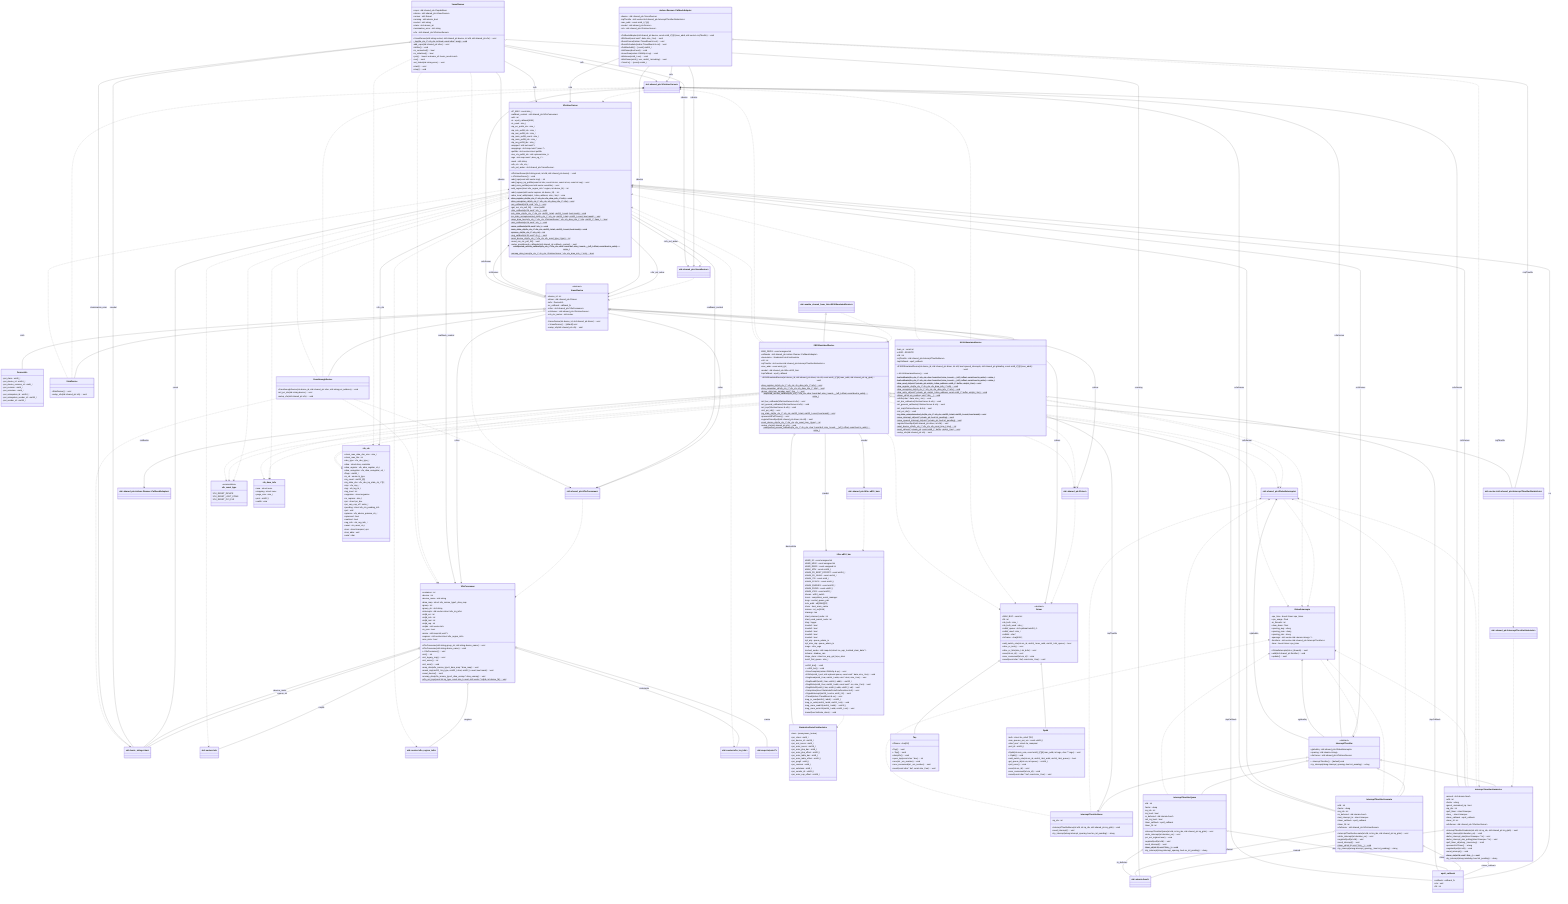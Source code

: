 classDiagram
    class C_0000159384585232022465["std::basic_string&lt;char&gt;"]
    class C_0000159384585232022465 {
    }
    class C_0001153561525776166210["std::vector&lt;int&gt;"]
    class C_0001153561525776166210 {
    }
    class C_0000817513665081818287["std::vector&lt;vfio_region_info&gt;"]
    class C_0000817513665081818287 {
    }
    class C_0001426916056678973706["std::vector&lt;vfio_irq_info&gt;"]
    class C_0001426916056678973706 {
    }
    class C_0000882888851728517853["std::map&lt;int,void *&gt;"]
    class C_0000882888851728517853 {
    }
    class C_0001166363642678166101["std::shared_ptr&lt;VfioUserServer&gt;"]
    class C_0001166363642678166101 {
    }
    class C_0000502874287095223506["std::shared_ptr&lt;Driver&gt;"]
    class C_0000502874287095223506 {
    }
    class C_0001971126231936469896["std::shared_ptr&lt;VfioConsumer&gt;"]
    class C_0001971126231936469896 {
    }
    class C_0001262495404562165711["std::shared_ptr&lt;VmuxDevice&gt;"]
    class C_0001262495404562165711 {
    }
    class C_0001598371225436193130["std::shared_ptr&lt;GlobalInterrupts&gt;"]
    class C_0001598371225436193130 {
    }
    class C_0000538562716212317677["std::atomic&lt;bool&gt;"]
    class C_0000538562716212317677 {
    }
    class C_0001648059833109594900["std::shared_ptr&lt;nicbm::Runner::CallbackAdaptor&gt;"]
    class C_0001648059833109594900 {
    }
    class C_0000687675254791031051["std::shared_ptr&lt;InterruptThrottlerSimbricks&gt;"]
    class C_0000687675254791031051 {
    }
    class C_0000465012928585661657["std::vector&lt;std::shared_ptr&lt;InterruptThrottlerSimbricks&gt;&gt;"]
    class C_0000465012928585661657 {
    }
    class C_0000839121551068282508["std::shared_ptr&lt;i40e::e810_bm&gt;"]
    class C_0000839121551068282508 {
    }
    class C_0001492703530391184707["std::enable_shared_from_this&lt;E810EmulatedDevice&gt;"]
    class C_0001492703530391184707 {
    }
    class C_0001892230395131685611["vfu_reset_type"]
    class C_0001892230395131685611 {
        <<enumeration>>
        VFU_RESET_DEVICE
        VFU_RESET_LOST_CONN
        VFU_RESET_PCI_FLR
    }
    class C_0000603863169292284121["vfu_dma_info"]
    class C_0000603863169292284121 {
        +iova : struct iovec
        +mapping : struct iovec
        +page_size : size_t
        +prot : uint32_t
        +vaddr : void *
    }
    class C_0000296937369614603999["SimbricksProtoPcieDevIntro"]
    class C_0000296937369614603999 {
        +bars : &lpar;anonymous_foobar&rpar;
        +pci_class : uint8_t
        +pci_device_id : uint16_t
        +pci_msi_nvecs : uint8_t
        +pci_msix_nvecs : uint16_t
        +pci_msix_pba_bar : uint8_t
        +pci_msix_pba_offset : uint32_t
        +pci_msix_table_bar : uint8_t
        +pci_msix_table_offset : uint32_t
        +pci_progif : uint8_t
        +pci_revision : uint8_t
        +pci_subclass : uint8_t
        +pci_vendor_id : uint16_t
        +psi_msix_cap_offset : uint16_t
    }
    class C_0000911527249059602515["epoll_callback"]
    class C_0000911527249059602515 {
        +callback : callback_fn
        +ctx : void *
        +fd : int
    }
    class C_0000718620442673026706["VfioConsumer"]
    class C_0000718620442673026706 {
        +VfioConsumer(std::string group_str, std::string device_name) : void
        +VfioConsumer(std::string device_name) : void
        +~VfioConsumer() : void
        +init() : int
        +init_legacy_irqs() : void
        +init_mmio() : int
        +init_msix() : void
        +map_dma(vfio_iommu_type1_dma_map * dma_map) : void
        +mask_irqs(uint32_t irq_type, uint32_t start, uint32_t count, bool mask) : void
        +reset_device() : void
        +unmap_dma(vfio_iommu_type1_dma_unmap * dma_unmap) : void
        +vfio_set_irqs(const int irq_type, const size_t count, std::vector<int> * irqfds, int device_fd) : void$
        +container : int
        +device : int
        +device_name : std::string
        +dma_map : struct vfio_iommu_type1_dma_map
        +group : int
        +group_str : std::string
        +interrupts : std::vector&lt;struct vfio_irq_info&gt;
        +irqfd_err : int
        +irqfd_intx : int
        +irqfd_msi : int
        +irqfd_req : int
        +irqfds : std::vector&lt;int&gt;
        +is_pcie : bool
        +mmio : std::map&lt;int,void *&gt;
        +regions : std::vector&lt;struct vfio_region_info&gt;
        +use_msix : bool
    }
    class C_0000837666778161234265["Driver"]
    class C_0000837666778161234265 {
        <<abstract>>
        +add_switch_rule(int vm_id, uint64_t mac_addr, uint16_t dst_queue) : bool
        +alloc_rx_bufs() : void
        +alloc_rx_lists(size_t nb_bufs) : void
        +recv(int vm_id) : void*
        +recv_consumed(int vm_id) : void*
        +send(const char * buf, const size_t len) : void*
        +MAX_BUF : const int
        +fd : int
        +nb_bufs : size_t
        +nb_bufs_used : size_t
        +rxBuf_queue : std::optional&lt;uint16_t&gt; *
        +rxBuf_used : size_t *
        +rxBufs : char **
        +txFrame : char[9000]
    }
    class C_0000471905954073639754["DeviceInfo"]
    class C_0000471905954073639754 {
        +pci_class : uint8_t
        +pci_device_id : uint16_t
        +pci_device_revision_id : uint8_t
        +pci_revision : uint8_t
        +pci_subclass : uint8_t
        +pci_subsystem_id : uint16_t
        +pci_subsystem_vendor_id : uint16_t
        +pci_vendor_id : uint16_t
    }
    class C_0001852164528390828229["VmuxDevice"]
    class C_0001852164528390828229 {
        <<abstract>>
        +VmuxDevice(int device_id, std::shared_ptr<Driver> driver) : void
        +~VmuxDevice() : [default] void
        +setup_vfu(std::shared_ptr<VfioUserServer> vfu) : void*
        +device_id : int
        +driver : std::shared_ptr&lt;Driver&gt;
        +info : DeviceInfo
        +rx_callback : callback_fn
        +vfioc : std::shared_ptr&lt;VfioConsumer&gt;
        +vfuServer : std::shared_ptr&lt;VfioUserServer&gt;
        +vfu_ctx_mutex : std::mutex
    }
    class C_0000477711899096324746["StubDevice"]
    class C_0000477711899096324746 {
        +StubDevice() : void
        +setup_vfu(std::shared_ptr<VfioUserServer> vfu) : void
    }
    class C_0001667427656144715961["VfioUserServer"]
    class C_0001667427656144715961 {
        +VfioUserServer(std::string sock, int efd, std::shared_ptr<VmuxDevice> device) : void
        +~VfioUserServer() : void
        +add_irqs(const std::vector<struct vfio_irq_info> irqs) : int
        +add_legacy_irq_pollfds(const int intx, const int msi, const int err, const int req) : void
        +add_msix_pollfds(const std::vector<int> eventfds) : void
        -add_region(struct vfio_region_info * region, int device_fd) : int
        +add_regions(std::vector<struct vfio_region_info> regions, int device_fd) : int
        +dma_local_addr(uintptr_t dma_address, size_t len) : void *
        -dma_register_cb(vfu_ctx_t * vfu_ctx, vfu_dma_info_t * info) : void$
        -dma_unregister_cb(vfu_ctx_t * vfu_ctx, vfu_dma_info_t * info) : void$
        +err_callback(int fd, void * vfu_) : void$
        +get_run_ctx_poll_fd() : struct pollfd *
        +intx_callback(int fd, void * vfu_) : void$
        -intx_state_cb(vfu_ctx_t * vfu_ctx, uint32_t start, uint32_t count, bool mask) : void$
        -irq_state_unimplemented_cb(vfu_ctx_t * vfu_ctx, uint32_t start, uint32_t count, bool mask) : void$
        +map_dma_here(vfu_ctx_t * vfu_ctx, VfioUserServer * vfu, vfu_dma_info_t * info, uint32_t * flags_) : bool$
        +msi_callback(int fd, void * vfu_) : void$
        +msix_callback(int fd, void * vfu_) : void$
        -msix_state_cb(vfu_ctx_t * vfu_ctx, uint32_t start, uint32_t count, bool mask) : void$
        -quiesce_cb(vfu_ctx_t * vfu_ctx) : int$
        +req_callback(int fd, void * vfu_) : void$
        -reset_device_cb(vfu_ctx_t * vfu_ctx, vfu_reset_type_t type) : int$
        +reset_run_ctx_poll_fd() : void
        +setup_passthrough_callbacks(std::shared_ptr<VfioConsumer> callback_context) : void
        -unexpected_access_callback(vfu_ctx_t * vfu_ctx, char *const buf, size_t count, __loff_t offset, const bool is_write) : ssize_t$
        +unmap_dma_here(vfu_ctx_t * vfu_ctx, VfioUserServer * vfu, vfu_dma_info_t * info) : bool$
        +IC_MAX : const size_t
        +callback_context : std::shared_ptr&lt;VfioConsumer&gt;
        +efd : int
        +ic : epoll_callback[2052]
        +ic_used : size_t
        +irq_err_pollfd_idx : size_t
        +irq_intx_pollfd_idx : size_t
        +irq_msi_pollfd_idx : size_t
        +irq_msix_pollfd_count : size_t
        +irq_msix_pollfd_idx : size_t
        +irq_req_pollfd_idx : size_t
        +mapped : std::set&lt;void *&gt;
        +mappings : std::map&lt;void *,iovec *&gt;
        +pollfds : std::vector&lt;struct pollfd&gt;
        +run_ctx_pollfd_idx : std::optional&lt;size_t&gt;
        +sgs : std::map&lt;void *,dma_sg_t *&gt;
        +sock : std::string
        +vfu_ctx : vfu_ctx_t *
        +vfu_pvt_anker : std::shared_ptr&lt;VmuxDevice&gt;
    }
    class C_0001021367579141565458["GlobalInterrupts"]
    class C_0001021367579141565458 {
        +GlobalInterrupts(int nr_threads) : void
        +add(std::shared_ptr<InterruptThrottler> throttler) : void
        +update() : void
        -cpu_time : boost::timer::cpu_times
        +cpu_usage : float
        -nr_threads : int
        +slow_down : float
        +spacing_avg : ulong
        +spacing_max : ulong
        +spacing_min : ulong
        -spacings : std::vector&lt;std::atomic&lt;ulong&gt; *&gt;
        -throttlers : std::vector&lt;std::shared_ptr&lt;InterruptThrottler&gt;&gt;
        -timer : boost::timer::cpu_timer
    }
    class C_0001772413391237938865["InterruptThrottler"]
    class C_0001772413391237938865 {
        <<abstract>>
        +~InterruptThrottler() : [default] void
        +try_interrupt(ulong interrupt_spacing, bool int_pending) : ulong*
        +globalIrq : std::shared_ptr&lt;GlobalInterrupts&gt;
        +spacing : std::atomic&lt;ulong&gt;
        +vfuServer : std::shared_ptr&lt;VfioUserServer&gt;
    }
    class C_0001799867395199291609["InterruptThrottlerNone"]
    class C_0001799867395199291609 {
        +InterruptThrottlerNone(int efd, int irq_idx, std::shared_ptr<GlobalInterrupts> irq_glob) : void
        +send_interrupt() : void
        +try_interrupt(ulong interrupt_spacing, bool no_int_pending) : ulong
        -irq_idx : int
    }
    class C_0001020834752992358469["Tap"]
    class C_0001020834752992358469 {
        +Tap() : void
        +~Tap() : void
        +dumpRx() : void
        +open_tap(const char * dev) : int
        +recv(int _vm_number) : void
        +recv_consumed(int _vm_number) : void
        +send(const char * buf, const size_t len) : void
        +ifName : char[16]
    }
    class C_0001353799884409950168["InterruptThrottlerSimbricks"]
    class C_0001353799884409950168 {
        +InterruptThrottlerSimbricks(int efd, int irq_idx, std::shared_ptr<GlobalInterrupts> irq_glob) : void
        +defer_interrupt(int duration_ns) : void
        +defer_interrupt_abs(struct timespec * ts) : void
        +defer_interrupt_abs_polling(struct timespec * ts) : void
        +poll_timer_cb(ulong _inaccuracy) : void
        +processPollTimer() : ulong
        +registerEpoll(int efd) : void
        +send_interrupt() : void
        +timer_cb(int fd, void * this__) : void$
        +try_interrupt(ulong mindelay, bool int_pending) : ulong
        +armed : std::atomic&lt;bool&gt;
        +efd : int
        +factor : ulong
        +guest_unmasked_irq : bool
        +irq_idx : int
        +poll_timer : struct timespec
        +time_ : struct timespec
        +timer_callback : epoll_callback
        +timer_fd : int
        +vfuServer : std::shared_ptr&lt;VfioUserServer&gt;
    }
    class C_0002181626121696420323["nicbm::Runner::CallbackAdaptor"]
    class C_0002181626121696420323 {
        +CallbackAdaptor(std::shared_ptr<VmuxDevice> device, const uint8_t (*)[6] mac_addr, std::vector<std::shared_ptr<InterruptThrottlerSimbricks>> irqThrottle) : void
        +EthSend(const void * data, size_t len) : void
        +EventCancel(nicbm::TimedEvent & evt) : void
        +EventSchedule(nicbm::TimedEvent & evt) : void
        +GetMacAddr() : [const] uint64_t
        +IntXIssue(bool level) : void
        +IssueDma(nicbm::DMAOp & op) : void
        +MsiIssue(uint8_t vec) : void
        +MsiXIssue(uint8_t vec, uint64_t mindelay) : void
        +TimePs() : [const] uint64_t
        +device : std::shared_ptr&lt;VmuxDevice&gt;
        +irqThrottle : std::vector&lt;std::shared_ptr&lt;InterruptThrottlerSimbricks&gt;&gt;
        -mac_addr : const uint8_t &lpar;*&rpar;[6]
        +model : std::shared_ptr&lt;Device&gt;
        +vfu : std::shared_ptr&lt;VfioUserServer&gt;
    }
    class C_0000379814251055047434["i40e::e810_bm"]
    class C_0000379814251055047434 {
        +e810_bm() : void
        +~e810_bm() : void
        +DmaComplete(nicbm::DMAOp & op) : void
        +EthRx(uint8_t port, std::optional<uint16_t> queue, const void * data, size_t len) : void
        +RegRead(uint8_t bar, uint64_t addr, void * dest, size_t len) : void
        +RegRead32(uint8_t bar, uint64_t addr) : uint32_t
        +RegWrite(uint8_t bar, uint64_t addr, const void * src, size_t len) : void
        +RegWrite32(uint8_t bar, uint64_t addr, uint32_t val) : void
        +SetupIntro(struct SimbricksProtoPcieDevIntro & di) : void
        +SignalInterrupt(uint16_t vector, uint8_t itr) : void
        +Timed(nicbm::TimedEvent & ev) : void
        #reg_io_read(uint64_t addr) : uint32_t
        #reg_io_write(uint64_t addr, uint32_t val) : void
        #reg_mem_read32(uint64_t addr) : uint32_t
        #reg_mem_write32(uint64_t addr, uint32_t val) : void
        #reset(bool indicate_done) : void
        #BAR_IO : const unsigned int
        #BAR_MSIX : const unsigned int
        #BAR_REGS : const unsigned int
        #MAX_MTU : const uint16_t
        #NUM_FD_BEST_EFFORT : const uint16_t
        #NUM_FD_GUAR : const uint16_t
        #NUM_ITR : const uint8_t
        #NUM_PFINTS : const uint32_t
        #NUM_QUEUES : const uint32_t
        #NUM_RXDID : const uint32_t
        #NUM_VSIS : const uint32_t
        #bcam : e810_switch
        #cem : completion_event_manager
        #cqp : control_queue_pair
        #ctx_addr : u8[2048][22]
        #hmc : host_mem_cache
        #intevs : int_ev[2048]
        #lanmgr : lan
        #last_returned_node : int
        #last_used_parent_node : int
        #log : logger
        #node1 : bool
        #node3 : bool
        #node4 : bool
        #node5 : bool
        #node6 : bool
        #pf_atq : queue_admin_tx
        #pf_mbx_atq : queue_admin_tx
        #regs : i40e_regs
        #sched_nodes : std::map&lt;int,struct ice_aqc_txsched_elem_data *&gt;
        #shram : shadow_ram
        #topo_elem : struct ice_aqc_get_topo_elem
        #vsi0_first_queue : size_t
    }
    class C_0000791033687829459498["VmuxRunner"]
    class C_0000791033687829459498 {
        +VmuxRunner(std::string socket, std::shared_ptr<VmuxDevice> device, int efd, std::shared_ptr<VfioUserServer> vfu) : void
        -_log(vfu_ctx_t * vfu_ctx, int level, const char * msg) : void$
        -add_caps(std::shared_ptr<VfioConsumer> vfioc) : void
        -initilize() : void
        +is_connected() : bool
        +is_initialized() : bool
        +join() : boost::outcome_v2::basic_result&lt;void&gt;
        -run() : void
        -set_failed(std::string error) : void
        +start() : void
        +stop() : void
        +caps : std::shared_ptr&lt;Capabilities&gt;
        +device : std::shared_ptr&lt;VmuxDevice&gt;
        +runner : std::thread
        +running : std::atomic_bool
        +socket : std::string
        +state : std::atomic_int
        +termination_error : std::string
        +vfu : std::shared_ptr&lt;VfioUserServer&gt;
    }
    class C_0001441512775685395922["InterruptThrottlerAccurate"]
    class C_0001441512775685395922 {
        +InterruptThrottlerAccurate(int efd, int irq_idx, std::shared_ptr<GlobalInterrupts> irq_glob) : void
        +defer_interrupt(int duration_ns) : void
        +registerEpoll(int efd) : void
        +send_interrupt() : void
        +timer_cb(int fd, void * this__) : void$
        +try_interrupt(ulong interrupt_spacing_, bool int_pending) : ulong
        +efd : int
        +factor : ulong
        +irq_idx : int
        +is_deferred : std::atomic&lt;bool&gt;
        +last_interrupt_ts : struct timespec
        +timer_callback : epoll_callback
        +timer_fd : int
        +vfuServer : std::shared_ptr&lt;VfioUserServer&gt;
    }
    class C_0000090504835839559348["InterruptThrottlerQemu"]
    class C_0000090504835839559348 {
        +InterruptThrottlerQemu(int efd, int irq_idx, std::shared_ptr<GlobalInterrupts> irq_glob) : void
        -defer_interrupt(int duration_ns) : void
        -pci_set_irq(bool level) : void
        -registerEpoll(int efd) : void
        -send_interrupt() : void
        -timer_cb(int fd, void * this__) : void$
        +try_interrupt(ulong interrupt_spacing, bool no_int_pending) : ulong
        -efd : int
        -factor : ulong
        -irq_idx : int
        -irq_level : bool
        -is_deferred : std::atomic&lt;bool&gt;
        -mit_irq_level : bool
        -timer_callback : epoll_callback
        -timer_fd : int
    }
    class C_0000994914293763049211["E1000EmulatedDevice"]
    class C_0000994914293763049211 {
        +E1000EmulatedDevice(int device_id, std::shared_ptr<Driver> driver, int efd, bool spaced_interrupts, std::shared_ptr<GlobalInterrupts> globalIrq, const uint8_t (*)[6] mac_addr) : void
        +~E1000EmulatedDevice() : void
        -bar0callback(vfu_ctx_t * vfu_ctx, char *const buf, size_t count, __loff_t offset, const bool is_write) : ssize_t$
        -bar1callback(vfu_ctx_t * vfu_ctx, char *const buf, size_t count, __loff_t offset, const bool is_write) : ssize_t$
        -dma_read_cb(void * private_ptr, uintptr_t dma_address, uint8_t * buffer, uintptr_t len) : void$
        -dma_register_cb(vfu_ctx_t * vfu_ctx, vfu_dma_info_t * info) : void$
        -dma_unregister_cb(vfu_ctx_t * vfu_ctx, vfu_dma_info_t * info) : void$
        -dma_write_cb(void * private_ptr, uintptr_t dma_address, const uint8_t * buffer, uintptr_t len) : void$
        +driver_cb(int vm_number, void * this__) : void$
        +ethRx(char * data, size_t len) : void
        -init_bar_callbacks(VfioUserServer & vfu) : void
        -init_general_callbacks(VfioUserServer & vfu) : void
        -init_irqs(VfioUserServer & vfu) : void
        +init_pci_ids() : void
        -irq_state_unimplemented_cb(vfu_ctx_t * vfu_ctx, uint32_t start, uint32_t count, bool mask) : void$
        -issue_interrupt_cb(void * private_ptr, bool int_pending) : void$
        -issue_spaced_interrupt_cb(void * private_ptr, bool int_pending) : void$
        -registerDriverEpoll(std::shared_ptr<Driver> driver, int efd) : void
        -reset_device_cb(vfu_ctx_t * vfu_ctx, vfu_reset_type_t type) : int$
        -send_cb(void * private_ptr, const uint8_t * buffer, uintptr_t len) : void$
        +setup_vfu(std::shared_ptr<VfioUserServer> vfu) : void
        -bars_nr : const int
        -e1000 : E1000FFI *
        -efd : int
        -irqThrottle : std::shared_ptr&lt;InterruptThrottlerNone&gt;
        -tapCallback : epoll_callback
    }
    class C_0001904152156171249337["E810EmulatedDevice"]
    class C_0001904152156171249337 {
        +E810EmulatedDevice(int device_id, std::shared_ptr<Driver> driver, int efd, const uint8_t (*)[6] mac_addr, std::shared_ptr<GlobalInterrupts> irq_glob) : void
        -dma_register_cb(vfu_ctx_t * vfu_ctx, vfu_dma_info_t * info) : void$
        -dma_unregister_cb(vfu_ctx_t * vfu_ctx, vfu_dma_info_t * info) : void$
        +driver_cb(int vm_number, void * this__) : void$
        -expected_access_callback(vfu_ctx_t * vfu_ctx, char *const buf, size_t count, __loff_t offset, const bool is_write) : ssize_t$
        -init_bar_callbacks(VfioUserServer & vfu) : void
        -init_general_callbacks(VfioUserServer & vfu) : void
        -init_irqs(VfioUserServer & vfu) : void
        +init_pci_ids() : void
        -irq_state_cb(vfu_ctx_t * vfu_ctx, uint32_t start, uint32_t count, bool mask) : void$
        +processAllPollTimers() : void
        -registerDriverEpoll(std::shared_ptr<Driver> driver, int efd) : void
        -reset_device_cb(vfu_ctx_t * vfu_ctx, vfu_reset_type_t type) : int$
        +setup_vfu(std::shared_ptr<VfioUserServer> vfu) : void
        -unexpected_access_callback(vfu_ctx_t * vfu_ctx, char *const buf, size_t count, __loff_t offset, const bool is_write) : ssize_t$
        -BAR_REGS : const unsigned int
        -callbacks : std::shared_ptr&lt;nicbm::Runner::CallbackAdaptor&gt;
        -deviceIntro : SimbricksProtoPcieDevIntro
        -efd : int
        -irqThrottle : std::vector&lt;std::shared_ptr&lt;InterruptThrottlerSimbricks&gt;&gt;
        -mac_addr : const uint8_t[6]
        +model : std::shared_ptr&lt;i40e::e810_bm&gt;
        -tapCallback : epoll_callback
    }
    class C_0000671319619940290584["PassthroughDevice"]
    class C_0000671319619940290584 {
        +PassthroughDevice(int device_id, std::shared_ptr<VfioConsumer> vfioc, std::string pci_address) : void
        -init_pci_ids(std::string device) : void
        +setup_vfu(std::shared_ptr<VfioUserServer> vfu) : void
    }
    class C_0000551166128640177691["Dpdk"]
    class C_0000551166128640177691 {
        +Dpdk(int num_vms, const uint8_t (*)[6] mac_addr, int argc, char ** argv) : void
        +~Dpdk() : void
        +add_switch_rule(int vm_id, uint64_t dst_addr, uint16_t dst_queue) : bool
        -get_queue_id(int vm, int queue) : uint16_t
        +poll_once() : void
        +recv(int vm_id) : void
        +recv_consumed(int vm_id) : void
        +send(const char * buf, const size_t len) : void
        -bufs : struct rte_mbuf *[32]
        -max_queues_per_vm : const uint16_t
        -mbuf_pool : struct rte_mempool *
        -port_id : uint16_t
    }
    class C_0000101772139743444757["vfu_ctx"]
    class C_0000101772139743444757 {
        +client_max_data_xfer_size : size_t
        +client_max_fds : int
        +dev_type : vfu_dev_type_t
        +dma : struct dma_controller *
        +dma_register : vfu_dma_register_cb_t *
        +dma_unregister : vfu_dma_unregister_cb_t *
        +flags : uint64_t
        +in_cb : enum cb_type
        +irq_count : uint32_t[5]
        +irq_state_cbs : vfu_dev_irq_state_cb_t *[5]
        +irqs : vfu_irqs_t *
        +log : vfu_log_fn_t *
        +log_level : int
        +migration : struct migration *
        +nr_regions : size_t
        +pci : struct pci_dev
        +pci_cap_exp_off : ssize_t
        +pending : struct vfu_ctx_pending_info
        +pvt : void *
        +quiesce : vfu_device_quiesce_cb_t *
        +quiesced : bool
        +realized : bool
        +reg_info : vfu_reg_info_t *
        +reset : vfu_reset_cb_t *
        +tran : struct transport_ops *
        +tran_data : void *
        +uuid : char *
    }
    C_0001166363642678166101 ..> C_0001667427656144715961 : 
    C_0000502874287095223506 ..> C_0000837666778161234265 : 
    C_0001971126231936469896 ..> C_0000718620442673026706 : 
    C_0001262495404562165711 ..> C_0001852164528390828229 : 
    C_0001598371225436193130 ..> C_0001021367579141565458 : 
    C_0000687675254791031051 ..> C_0001353799884409950168 : 
    C_0000465012928585661657 ..> C_0000687675254791031051 : 
    C_0000839121551068282508 ..> C_0000379814251055047434 : 
    C_0001492703530391184707 ..> C_0001904152156171249337 : 
    C_0000718620442673026706 o-- C_0000817513665081818287 : +regions
    C_0000718620442673026706 o-- C_0001426916056678973706 : +interrupts
    C_0000718620442673026706 o-- C_0001153561525776166210 : +irqfds
    C_0000718620442673026706 o-- C_0000882888851728517853 : +mmio
    C_0000718620442673026706 o-- C_0000159384585232022465 : +group_str
    C_0000718620442673026706 o-- C_0000159384585232022465 : +device_name
    C_0001852164528390828229 o-- C_0000471905954073639754 : +info
    C_0001852164528390828229 --> C_0000718620442673026706 : +vfioc
    C_0001852164528390828229 --> C_0001971126231936469896 : +vfioc
    C_0001852164528390828229 --> C_0001667427656144715961 : +vfuServer
    C_0001852164528390828229 --> C_0001166363642678166101 : +vfuServer
    C_0001852164528390828229 --> C_0000837666778161234265 : +driver
    C_0001852164528390828229 --> C_0000502874287095223506 : +driver
    C_0000477711899096324746 ..> C_0001166363642678166101 : 
    C_0000477711899096324746 ..> C_0001667427656144715961 : 
    C_0001852164528390828229 <|-- C_0000477711899096324746
    C_0001667427656144715961 ..> C_0000817513665081818287 : 
    C_0001667427656144715961 ..> C_0001426916056678973706 : 
    C_0001667427656144715961 ..> C_0001153561525776166210 : 
    C_0001667427656144715961 ..> C_0000603863169292284121 : 
    C_0001667427656144715961 ..> C_0001892230395131685611 : 
    C_0001667427656144715961 --> C_0000101772139743444757 : +vfu_ctx
    C_0001667427656144715961 o-- C_0000159384585232022465 : +sock
    C_0001667427656144715961 --> C_0000718620442673026706 : +callback_context
    C_0001667427656144715961 --> C_0001971126231936469896 : +callback_context
    C_0001667427656144715961 --> C_0001852164528390828229 : +vfu_pvt_anker
    C_0001667427656144715961 --> C_0001262495404562165711 : +vfu_pvt_anker
    C_0001667427656144715961 o-- C_0000911527249059602515 : +ic
    C_0001021367579141565458 ..> C_0001772413391237938865 : 
    C_0001772413391237938865 --> C_0001667427656144715961 : +vfuServer
    C_0001772413391237938865 --> C_0001166363642678166101 : +vfuServer
    C_0001772413391237938865 --> C_0001021367579141565458 : +globalIrq
    C_0001772413391237938865 --> C_0001598371225436193130 : +globalIrq
    C_0001799867395199291609 ..> C_0001598371225436193130 : 
    C_0001799867395199291609 ..> C_0001021367579141565458 : 
    C_0001772413391237938865 <|-- C_0001799867395199291609
    C_0000837666778161234265 <|-- C_0001020834752992358469
    C_0001353799884409950168 ..> C_0001598371225436193130 : 
    C_0001353799884409950168 ..> C_0001021367579141565458 : 
    C_0001353799884409950168 o-- C_0000538562716212317677 : +armed
    C_0001353799884409950168 o-- C_0000911527249059602515 : +timer_callback
    C_0001353799884409950168 --> C_0001667427656144715961 : +vfuServer
    C_0001353799884409950168 --> C_0001166363642678166101 : +vfuServer
    C_0001772413391237938865 <|-- C_0001353799884409950168
    C_0002181626121696420323 ..> C_0001353799884409950168 : 
    C_0002181626121696420323 --> C_0001667427656144715961 : +vfu
    C_0002181626121696420323 --> C_0001166363642678166101 : +vfu
    C_0002181626121696420323 --> C_0001852164528390828229 : +device
    C_0002181626121696420323 --> C_0001262495404562165711 : +device
    C_0002181626121696420323 o-- C_0000465012928585661657 : +irqThrottle
    C_0000379814251055047434 ..> C_0000296937369614603999 : 
    C_0000791033687829459498 ..> C_0000101772139743444757 : 
    C_0000791033687829459498 ..> C_0001971126231936469896 : 
    C_0000791033687829459498 ..> C_0000718620442673026706 : 
    C_0000791033687829459498 --> C_0001667427656144715961 : +vfu
    C_0000791033687829459498 --> C_0001166363642678166101 : +vfu
    C_0000791033687829459498 --> C_0001852164528390828229 : +device
    C_0000791033687829459498 --> C_0001262495404562165711 : +device
    C_0000791033687829459498 o-- C_0000538562716212317677 : +running
    C_0000791033687829459498 o-- C_0000159384585232022465 : +socket
    C_0000791033687829459498 o-- C_0000159384585232022465 : +termination_error
    C_0001441512775685395922 ..> C_0001598371225436193130 : 
    C_0001441512775685395922 ..> C_0001021367579141565458 : 
    C_0001441512775685395922 o-- C_0000538562716212317677 : +is_deferred
    C_0001441512775685395922 o-- C_0000911527249059602515 : +timer_callback
    C_0001441512775685395922 --> C_0001667427656144715961 : +vfuServer
    C_0001441512775685395922 --> C_0001166363642678166101 : +vfuServer
    C_0001772413391237938865 <|-- C_0001441512775685395922
    C_0000090504835839559348 ..> C_0001598371225436193130 : 
    C_0000090504835839559348 ..> C_0001021367579141565458 : 
    C_0000090504835839559348 o-- C_0000538562716212317677 : -is_deferred
    C_0000090504835839559348 o-- C_0000911527249059602515 : -timer_callback
    C_0001772413391237938865 <|-- C_0000090504835839559348
    C_0000994914293763049211 ..> C_0000502874287095223506 : 
    C_0000994914293763049211 ..> C_0000837666778161234265 : 
    C_0000994914293763049211 ..> C_0001598371225436193130 : 
    C_0000994914293763049211 ..> C_0001021367579141565458 : 
    C_0000994914293763049211 ..> C_0001166363642678166101 : 
    C_0000994914293763049211 ..> C_0001667427656144715961 : 
    C_0000994914293763049211 ..> C_0000101772139743444757 : 
    C_0000994914293763049211 ..> C_0001892230395131685611 : 
    C_0000994914293763049211 ..> C_0000603863169292284121 : 
    C_0000994914293763049211 --> C_0001799867395199291609 : -irqThrottle
    C_0000994914293763049211 o-- C_0000911527249059602515 : -tapCallback
    C_0001852164528390828229 <|-- C_0000994914293763049211
    C_0001904152156171249337 ..> C_0000502874287095223506 : 
    C_0001904152156171249337 ..> C_0000837666778161234265 : 
    C_0001904152156171249337 ..> C_0001598371225436193130 : 
    C_0001904152156171249337 ..> C_0001021367579141565458 : 
    C_0001904152156171249337 ..> C_0001166363642678166101 : 
    C_0001904152156171249337 ..> C_0001667427656144715961 : 
    C_0001904152156171249337 ..> C_0000101772139743444757 : 
    C_0001904152156171249337 ..> C_0001892230395131685611 : 
    C_0001904152156171249337 ..> C_0000603863169292284121 : 
    C_0001904152156171249337 --> C_0001648059833109594900 : -callbacks
    C_0001904152156171249337 o-- C_0000296937369614603999 : -deviceIntro
    C_0001904152156171249337 o-- C_0000911527249059602515 : -tapCallback
    C_0001904152156171249337 o-- C_0000465012928585661657 : -irqThrottle
    C_0001904152156171249337 --> C_0000379814251055047434 : +model
    C_0001904152156171249337 --> C_0000839121551068282508 : +model
    C_0001852164528390828229 <|-- C_0001904152156171249337
    C_0001492703530391184707 <|-- C_0001904152156171249337
    C_0000671319619940290584 ..> C_0001971126231936469896 : 
    C_0000671319619940290584 ..> C_0000718620442673026706 : 
    C_0000671319619940290584 ..> C_0000159384585232022465 : 
    C_0000671319619940290584 ..> C_0001166363642678166101 : 
    C_0000671319619940290584 ..> C_0001667427656144715961 : 
    C_0001852164528390828229 <|-- C_0000671319619940290584
    C_0000837666778161234265 <|-- C_0000551166128640177691

%% Generated with clang-uml, version 0.0.0-unknown
%% LLVM version clang version 17.0.6